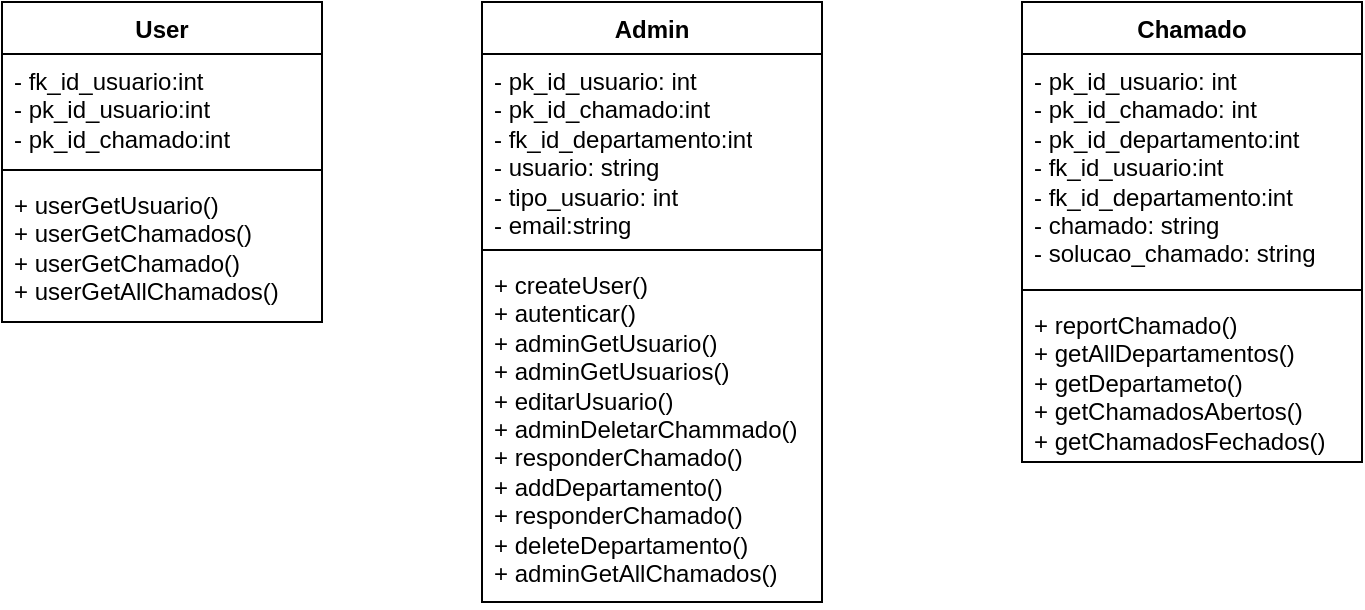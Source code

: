 <mxfile version="24.7.17">
  <diagram id="C5RBs43oDa-KdzZeNtuy" name="Page-1">
    <mxGraphModel dx="928" dy="547" grid="1" gridSize="10" guides="1" tooltips="1" connect="1" arrows="1" fold="1" page="1" pageScale="1" pageWidth="827" pageHeight="1169" math="0" shadow="0">
      <root>
        <mxCell id="WIyWlLk6GJQsqaUBKTNV-0" />
        <mxCell id="WIyWlLk6GJQsqaUBKTNV-1" parent="WIyWlLk6GJQsqaUBKTNV-0" />
        <mxCell id="_Har6nDR_AgNV2Nyc1sh-1" value="Admin" style="swimlane;fontStyle=1;align=center;verticalAlign=top;childLayout=stackLayout;horizontal=1;startSize=26;horizontalStack=0;resizeParent=1;resizeParentMax=0;resizeLast=0;collapsible=1;marginBottom=0;whiteSpace=wrap;html=1;" vertex="1" parent="WIyWlLk6GJQsqaUBKTNV-1">
          <mxGeometry x="310" y="120" width="170" height="300" as="geometry" />
        </mxCell>
        <mxCell id="_Har6nDR_AgNV2Nyc1sh-2" value="- pk_id_usuario: int&lt;div&gt;- pk_id_chamado:int&lt;/div&gt;&lt;div&gt;- fk_id_departamento:int&lt;/div&gt;&lt;div&gt;- usuario: string&lt;/div&gt;&lt;div&gt;- tipo_usuario: int&lt;/div&gt;&lt;div&gt;- email:string&lt;/div&gt;" style="text;strokeColor=none;fillColor=none;align=left;verticalAlign=top;spacingLeft=4;spacingRight=4;overflow=hidden;rotatable=0;points=[[0,0.5],[1,0.5]];portConstraint=eastwest;whiteSpace=wrap;html=1;" vertex="1" parent="_Har6nDR_AgNV2Nyc1sh-1">
          <mxGeometry y="26" width="170" height="94" as="geometry" />
        </mxCell>
        <mxCell id="_Har6nDR_AgNV2Nyc1sh-3" value="" style="line;strokeWidth=1;fillColor=none;align=left;verticalAlign=middle;spacingTop=-1;spacingLeft=3;spacingRight=3;rotatable=0;labelPosition=right;points=[];portConstraint=eastwest;strokeColor=inherit;" vertex="1" parent="_Har6nDR_AgNV2Nyc1sh-1">
          <mxGeometry y="120" width="170" height="8" as="geometry" />
        </mxCell>
        <mxCell id="_Har6nDR_AgNV2Nyc1sh-4" value="+ createUser()&lt;div&gt;+ autenticar()&lt;/div&gt;&lt;div&gt;+ adminGetUsuario()&lt;/div&gt;&lt;div&gt;+ adminGetUsuarios()&lt;/div&gt;&lt;div&gt;+ editarUsuario()&lt;/div&gt;&lt;div&gt;+ adminDeletarChammado()&lt;/div&gt;&lt;div&gt;+ responderChamado()&lt;/div&gt;&lt;div&gt;+ addDepartamento()&lt;/div&gt;&lt;div&gt;+ responderChamado()&lt;/div&gt;&lt;div&gt;+ deleteDepartamento()&lt;/div&gt;&lt;div&gt;+ adminGetAllChamados()&lt;/div&gt;" style="text;strokeColor=none;fillColor=none;align=left;verticalAlign=top;spacingLeft=4;spacingRight=4;overflow=hidden;rotatable=0;points=[[0,0.5],[1,0.5]];portConstraint=eastwest;whiteSpace=wrap;html=1;" vertex="1" parent="_Har6nDR_AgNV2Nyc1sh-1">
          <mxGeometry y="128" width="170" height="172" as="geometry" />
        </mxCell>
        <mxCell id="_Har6nDR_AgNV2Nyc1sh-5" value="Chamado" style="swimlane;fontStyle=1;align=center;verticalAlign=top;childLayout=stackLayout;horizontal=1;startSize=26;horizontalStack=0;resizeParent=1;resizeParentMax=0;resizeLast=0;collapsible=1;marginBottom=0;whiteSpace=wrap;html=1;" vertex="1" parent="WIyWlLk6GJQsqaUBKTNV-1">
          <mxGeometry x="580" y="120" width="170" height="230" as="geometry" />
        </mxCell>
        <mxCell id="_Har6nDR_AgNV2Nyc1sh-6" value="- pk_id_usuario: int&lt;div&gt;- pk_id_chamado: int&lt;/div&gt;&lt;div&gt;- pk_id_departamento:int&lt;/div&gt;&lt;div&gt;- fk_id_usuario:int&lt;/div&gt;&lt;div&gt;- fk_id_departamento:int&lt;/div&gt;&lt;div&gt;- chamado: string&lt;/div&gt;&lt;div&gt;- solucao_chamado: string&lt;/div&gt;" style="text;strokeColor=none;fillColor=none;align=left;verticalAlign=top;spacingLeft=4;spacingRight=4;overflow=hidden;rotatable=0;points=[[0,0.5],[1,0.5]];portConstraint=eastwest;whiteSpace=wrap;html=1;" vertex="1" parent="_Har6nDR_AgNV2Nyc1sh-5">
          <mxGeometry y="26" width="170" height="114" as="geometry" />
        </mxCell>
        <mxCell id="_Har6nDR_AgNV2Nyc1sh-7" value="" style="line;strokeWidth=1;fillColor=none;align=left;verticalAlign=middle;spacingTop=-1;spacingLeft=3;spacingRight=3;rotatable=0;labelPosition=right;points=[];portConstraint=eastwest;strokeColor=inherit;" vertex="1" parent="_Har6nDR_AgNV2Nyc1sh-5">
          <mxGeometry y="140" width="170" height="8" as="geometry" />
        </mxCell>
        <mxCell id="_Har6nDR_AgNV2Nyc1sh-8" value="+ reportChamado()&lt;div&gt;+ getAllDepartamentos()&lt;/div&gt;&lt;div&gt;+ getDepartameto()&lt;/div&gt;&lt;div&gt;+ getChamadosAbertos()&lt;/div&gt;&lt;div&gt;+ getChamadosFechados()&lt;/div&gt;" style="text;strokeColor=none;fillColor=none;align=left;verticalAlign=top;spacingLeft=4;spacingRight=4;overflow=hidden;rotatable=0;points=[[0,0.5],[1,0.5]];portConstraint=eastwest;whiteSpace=wrap;html=1;" vertex="1" parent="_Har6nDR_AgNV2Nyc1sh-5">
          <mxGeometry y="148" width="170" height="82" as="geometry" />
        </mxCell>
        <mxCell id="_Har6nDR_AgNV2Nyc1sh-9" value="User" style="swimlane;fontStyle=1;align=center;verticalAlign=top;childLayout=stackLayout;horizontal=1;startSize=26;horizontalStack=0;resizeParent=1;resizeParentMax=0;resizeLast=0;collapsible=1;marginBottom=0;whiteSpace=wrap;html=1;" vertex="1" parent="WIyWlLk6GJQsqaUBKTNV-1">
          <mxGeometry x="70" y="120" width="160" height="160" as="geometry" />
        </mxCell>
        <mxCell id="_Har6nDR_AgNV2Nyc1sh-10" value="- fk_id_usuario:int&lt;div&gt;- pk_id_usuario:int&lt;/div&gt;&lt;div&gt;- pk_id_chamado:int&lt;/div&gt;" style="text;strokeColor=none;fillColor=none;align=left;verticalAlign=top;spacingLeft=4;spacingRight=4;overflow=hidden;rotatable=0;points=[[0,0.5],[1,0.5]];portConstraint=eastwest;whiteSpace=wrap;html=1;" vertex="1" parent="_Har6nDR_AgNV2Nyc1sh-9">
          <mxGeometry y="26" width="160" height="54" as="geometry" />
        </mxCell>
        <mxCell id="_Har6nDR_AgNV2Nyc1sh-11" value="" style="line;strokeWidth=1;fillColor=none;align=left;verticalAlign=middle;spacingTop=-1;spacingLeft=3;spacingRight=3;rotatable=0;labelPosition=right;points=[];portConstraint=eastwest;strokeColor=inherit;" vertex="1" parent="_Har6nDR_AgNV2Nyc1sh-9">
          <mxGeometry y="80" width="160" height="8" as="geometry" />
        </mxCell>
        <mxCell id="_Har6nDR_AgNV2Nyc1sh-12" value="+ userGetUsuario()&lt;div&gt;+ userGetChamados()&lt;/div&gt;&lt;div&gt;+ userGetChamado()&lt;/div&gt;&lt;div&gt;+ userGetAllChamados()&lt;/div&gt;" style="text;strokeColor=none;fillColor=none;align=left;verticalAlign=top;spacingLeft=4;spacingRight=4;overflow=hidden;rotatable=0;points=[[0,0.5],[1,0.5]];portConstraint=eastwest;whiteSpace=wrap;html=1;" vertex="1" parent="_Har6nDR_AgNV2Nyc1sh-9">
          <mxGeometry y="88" width="160" height="72" as="geometry" />
        </mxCell>
      </root>
    </mxGraphModel>
  </diagram>
</mxfile>
